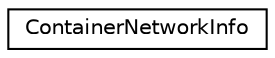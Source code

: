 digraph "Graphical Class Hierarchy"
{
 // LATEX_PDF_SIZE
  edge [fontname="Helvetica",fontsize="10",labelfontname="Helvetica",labelfontsize="10"];
  node [fontname="Helvetica",fontsize="10",shape=record];
  rankdir="LR";
  Node0 [label="ContainerNetworkInfo",height=0.2,width=0.4,color="black", fillcolor="white", style="filled",URL="$structContainerNetworkInfo.html",tooltip=" "];
}
